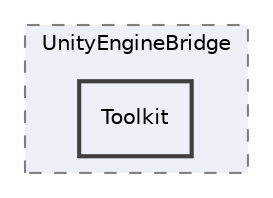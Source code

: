 digraph "Editor/UniRx/Scripts/UnityEngineBridge/Toolkit"
{
 // LATEX_PDF_SIZE
  edge [fontname="Helvetica",fontsize="10",labelfontname="Helvetica",labelfontsize="10"];
  node [fontname="Helvetica",fontsize="10",shape=record];
  compound=true
  subgraph clusterdir_2d98729d879f6f4a341c9961cbb021cd {
    graph [ bgcolor="#edf0f7", pencolor="grey50", style="filled,dashed,", label="UnityEngineBridge", fontname="Helvetica", fontsize="10", URL="dir_2d98729d879f6f4a341c9961cbb021cd.html"]
  dir_e076e82738a77c237a62d5b203b32b0a [shape=box, label="Toolkit", style="filled,bold,", fillcolor="#edf0f7", color="grey25", URL="dir_e076e82738a77c237a62d5b203b32b0a.html"];
  }
}
